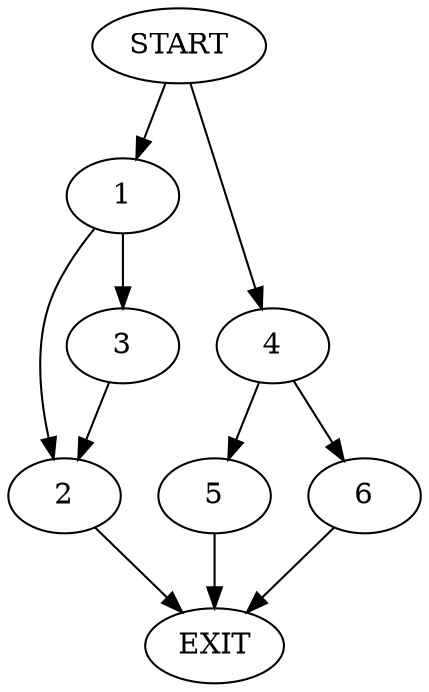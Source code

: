digraph {
0 [label="START"]
7 [label="EXIT"]
0 -> 1
1 -> 2
1 -> 3
2 -> 7
3 -> 2
0 -> 4
4 -> 5
4 -> 6
6 -> 7
5 -> 7
}
